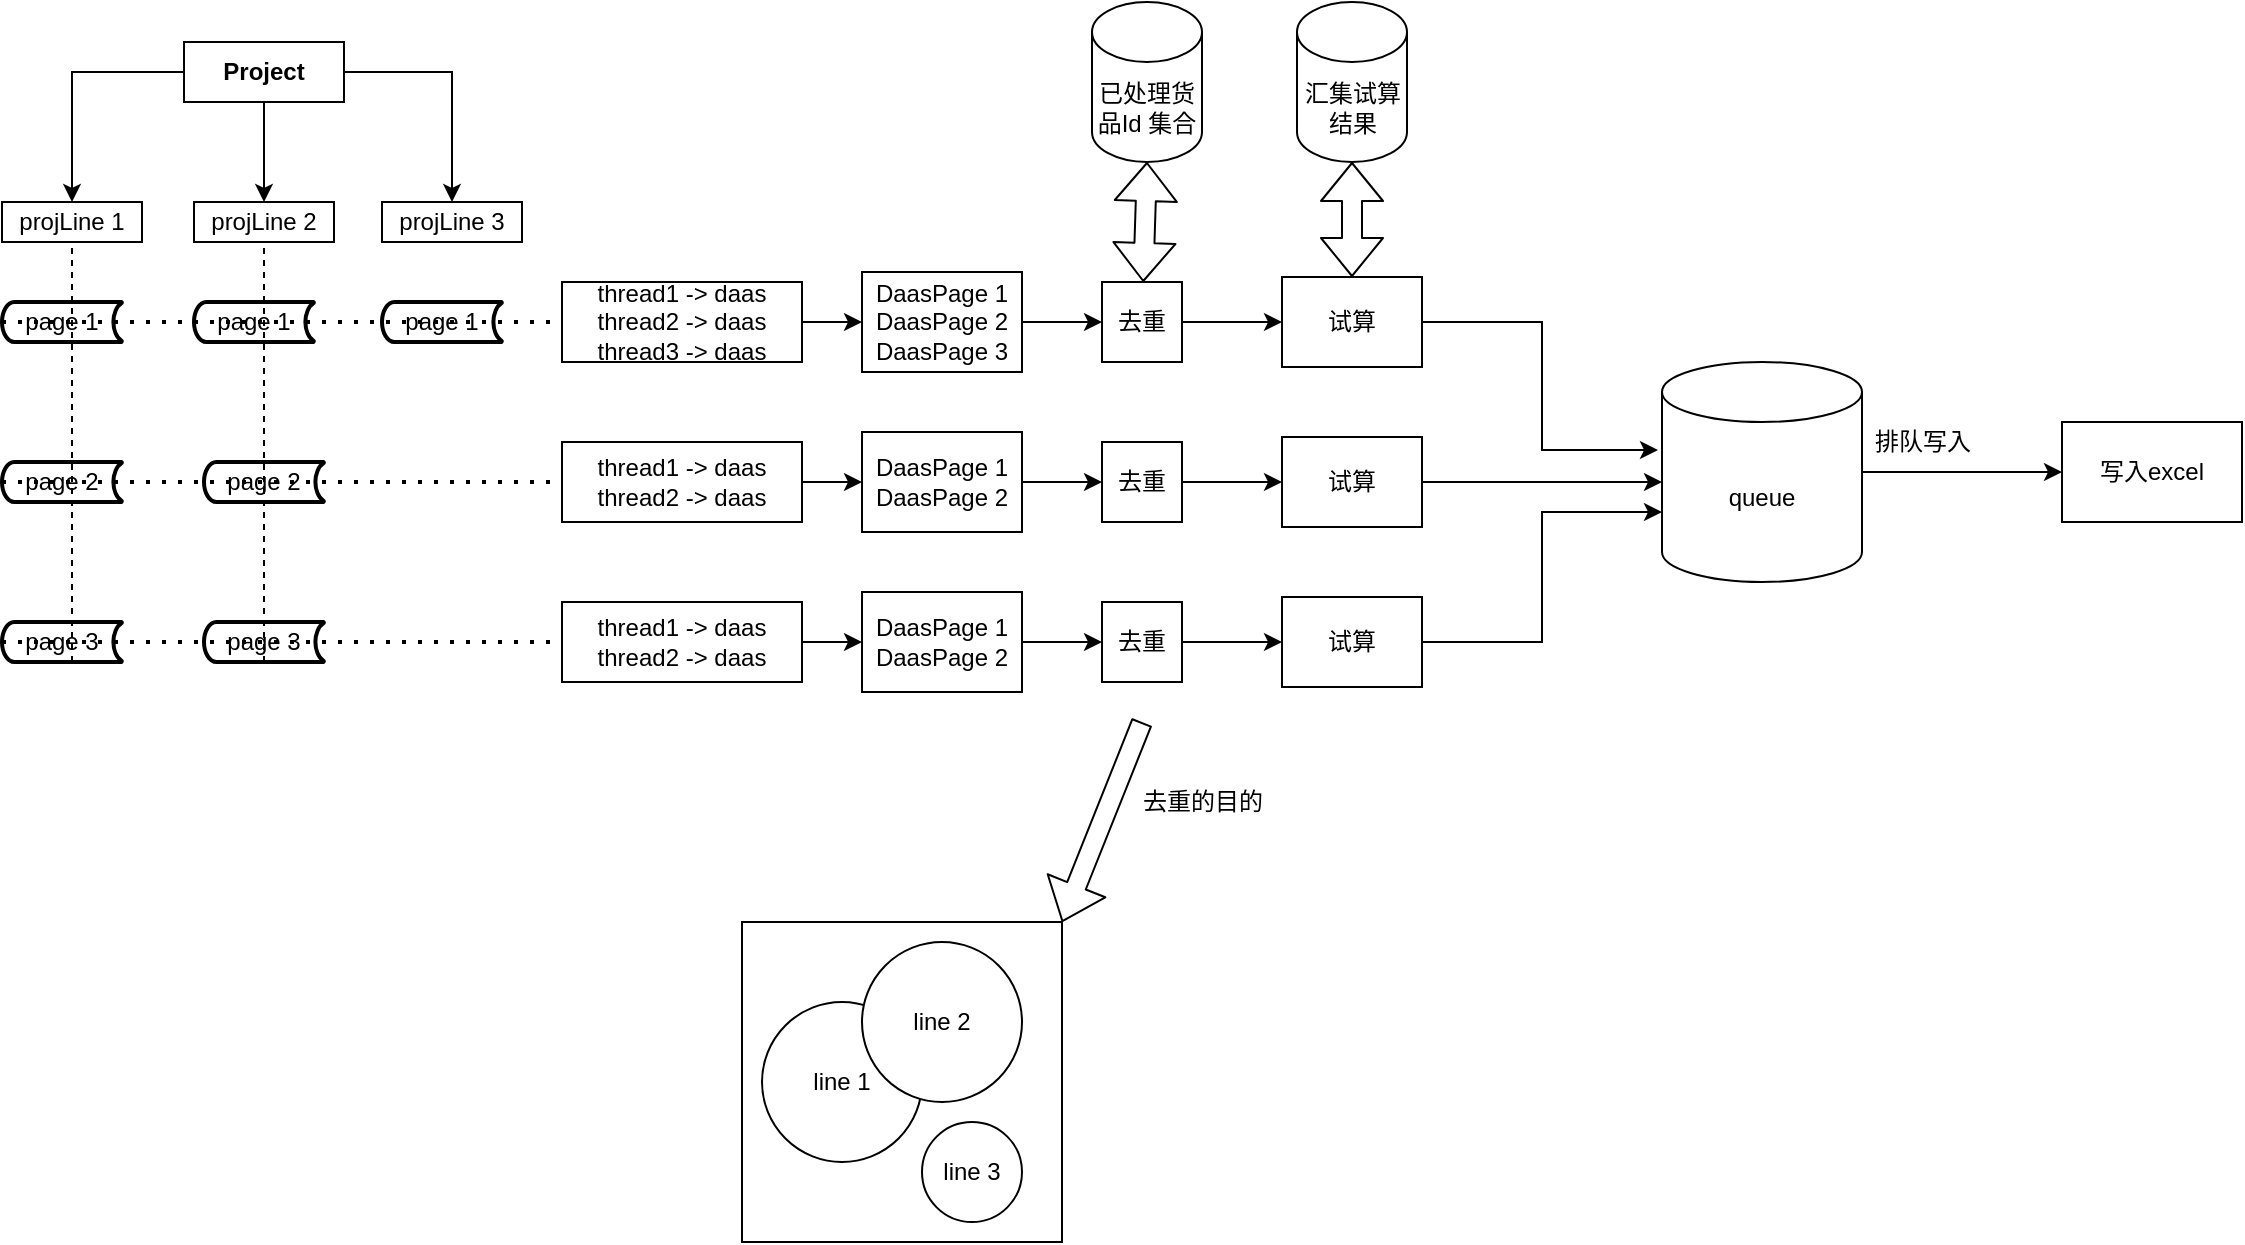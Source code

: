 <mxfile version="14.8.5" type="github">
  <diagram id="C5RBs43oDa-KdzZeNtuy" name="Page-1">
    <mxGraphModel dx="1422" dy="762" grid="1" gridSize="10" guides="1" tooltips="1" connect="1" arrows="1" fold="1" page="1" pageScale="1" pageWidth="1654" pageHeight="2336" math="0" shadow="0">
      <root>
        <mxCell id="WIyWlLk6GJQsqaUBKTNV-0" />
        <mxCell id="WIyWlLk6GJQsqaUBKTNV-1" parent="WIyWlLk6GJQsqaUBKTNV-0" />
        <mxCell id="3iObHFwWadMs1wE5Qv02-64" style="edgeStyle=orthogonalEdgeStyle;rounded=0;orthogonalLoop=1;jettySize=auto;html=1;entryX=0.5;entryY=0;entryDx=0;entryDy=0;" edge="1" parent="WIyWlLk6GJQsqaUBKTNV-1" source="3iObHFwWadMs1wE5Qv02-0" target="3iObHFwWadMs1wE5Qv02-1">
          <mxGeometry relative="1" as="geometry" />
        </mxCell>
        <mxCell id="3iObHFwWadMs1wE5Qv02-65" style="edgeStyle=orthogonalEdgeStyle;rounded=0;orthogonalLoop=1;jettySize=auto;html=1;entryX=0.5;entryY=0;entryDx=0;entryDy=0;" edge="1" parent="WIyWlLk6GJQsqaUBKTNV-1" source="3iObHFwWadMs1wE5Qv02-0" target="3iObHFwWadMs1wE5Qv02-2">
          <mxGeometry relative="1" as="geometry" />
        </mxCell>
        <mxCell id="3iObHFwWadMs1wE5Qv02-66" style="edgeStyle=orthogonalEdgeStyle;rounded=0;orthogonalLoop=1;jettySize=auto;html=1;exitX=1;exitY=0.5;exitDx=0;exitDy=0;entryX=0.5;entryY=0;entryDx=0;entryDy=0;" edge="1" parent="WIyWlLk6GJQsqaUBKTNV-1" source="3iObHFwWadMs1wE5Qv02-0" target="3iObHFwWadMs1wE5Qv02-3">
          <mxGeometry relative="1" as="geometry" />
        </mxCell>
        <mxCell id="3iObHFwWadMs1wE5Qv02-0" value="Project" style="rounded=0;whiteSpace=wrap;html=1;fontStyle=1" vertex="1" parent="WIyWlLk6GJQsqaUBKTNV-1">
          <mxGeometry x="131" y="60" width="80" height="30" as="geometry" />
        </mxCell>
        <mxCell id="3iObHFwWadMs1wE5Qv02-1" value="projLine 1" style="rounded=0;whiteSpace=wrap;html=1;" vertex="1" parent="WIyWlLk6GJQsqaUBKTNV-1">
          <mxGeometry x="40" y="140" width="70" height="20" as="geometry" />
        </mxCell>
        <mxCell id="3iObHFwWadMs1wE5Qv02-2" value="projLine 2" style="rounded=0;whiteSpace=wrap;html=1;" vertex="1" parent="WIyWlLk6GJQsqaUBKTNV-1">
          <mxGeometry x="136" y="140" width="70" height="20" as="geometry" />
        </mxCell>
        <mxCell id="3iObHFwWadMs1wE5Qv02-3" value="projLine 3" style="rounded=0;whiteSpace=wrap;html=1;" vertex="1" parent="WIyWlLk6GJQsqaUBKTNV-1">
          <mxGeometry x="230" y="140" width="70" height="20" as="geometry" />
        </mxCell>
        <mxCell id="3iObHFwWadMs1wE5Qv02-4" value="page 1" style="strokeWidth=2;html=1;shape=mxgraph.flowchart.stored_data;whiteSpace=wrap;" vertex="1" parent="WIyWlLk6GJQsqaUBKTNV-1">
          <mxGeometry x="40" y="190" width="60" height="20" as="geometry" />
        </mxCell>
        <mxCell id="3iObHFwWadMs1wE5Qv02-5" value="page 1" style="strokeWidth=2;html=1;shape=mxgraph.flowchart.stored_data;whiteSpace=wrap;" vertex="1" parent="WIyWlLk6GJQsqaUBKTNV-1">
          <mxGeometry x="136" y="190" width="60" height="20" as="geometry" />
        </mxCell>
        <mxCell id="3iObHFwWadMs1wE5Qv02-6" value="page 1" style="strokeWidth=2;html=1;shape=mxgraph.flowchart.stored_data;whiteSpace=wrap;" vertex="1" parent="WIyWlLk6GJQsqaUBKTNV-1">
          <mxGeometry x="230" y="190" width="60" height="20" as="geometry" />
        </mxCell>
        <mxCell id="3iObHFwWadMs1wE5Qv02-7" value="page 2" style="strokeWidth=2;html=1;shape=mxgraph.flowchart.stored_data;whiteSpace=wrap;" vertex="1" parent="WIyWlLk6GJQsqaUBKTNV-1">
          <mxGeometry x="40" y="270" width="60" height="20" as="geometry" />
        </mxCell>
        <mxCell id="3iObHFwWadMs1wE5Qv02-8" value="page 2" style="strokeWidth=2;html=1;shape=mxgraph.flowchart.stored_data;whiteSpace=wrap;" vertex="1" parent="WIyWlLk6GJQsqaUBKTNV-1">
          <mxGeometry x="141" y="270" width="60" height="20" as="geometry" />
        </mxCell>
        <mxCell id="3iObHFwWadMs1wE5Qv02-9" value="page 3" style="strokeWidth=2;html=1;shape=mxgraph.flowchart.stored_data;whiteSpace=wrap;" vertex="1" parent="WIyWlLk6GJQsqaUBKTNV-1">
          <mxGeometry x="141" y="350" width="60" height="20" as="geometry" />
        </mxCell>
        <mxCell id="3iObHFwWadMs1wE5Qv02-10" value="page 3" style="strokeWidth=2;html=1;shape=mxgraph.flowchart.stored_data;whiteSpace=wrap;" vertex="1" parent="WIyWlLk6GJQsqaUBKTNV-1">
          <mxGeometry x="40" y="350" width="60" height="20" as="geometry" />
        </mxCell>
        <mxCell id="3iObHFwWadMs1wE5Qv02-17" value="thread1 -&amp;gt; daas&lt;br&gt;thread2 -&amp;gt; daas&lt;br&gt;thread3 -&amp;gt; daas" style="rounded=0;whiteSpace=wrap;html=1;" vertex="1" parent="WIyWlLk6GJQsqaUBKTNV-1">
          <mxGeometry x="320" y="180" width="120" height="40" as="geometry" />
        </mxCell>
        <mxCell id="3iObHFwWadMs1wE5Qv02-18" value="DaasPage 1&lt;br&gt;DaasPage 2&lt;br&gt;DaasPage 3" style="rounded=0;whiteSpace=wrap;html=1;" vertex="1" parent="WIyWlLk6GJQsqaUBKTNV-1">
          <mxGeometry x="470" y="175" width="80" height="50" as="geometry" />
        </mxCell>
        <mxCell id="3iObHFwWadMs1wE5Qv02-20" value="" style="endArrow=classic;html=1;entryX=0;entryY=0.5;entryDx=0;entryDy=0;exitX=1;exitY=0.5;exitDx=0;exitDy=0;" edge="1" parent="WIyWlLk6GJQsqaUBKTNV-1" source="3iObHFwWadMs1wE5Qv02-17" target="3iObHFwWadMs1wE5Qv02-18">
          <mxGeometry width="50" height="50" relative="1" as="geometry">
            <mxPoint x="300" y="220" as="sourcePoint" />
            <mxPoint x="350" y="170" as="targetPoint" />
          </mxGeometry>
        </mxCell>
        <mxCell id="3iObHFwWadMs1wE5Qv02-26" style="edgeStyle=orthogonalEdgeStyle;rounded=0;orthogonalLoop=1;jettySize=auto;html=1;exitX=1;exitY=0.5;exitDx=0;exitDy=0;entryX=0;entryY=0.5;entryDx=0;entryDy=0;" edge="1" parent="WIyWlLk6GJQsqaUBKTNV-1" source="3iObHFwWadMs1wE5Qv02-21" target="3iObHFwWadMs1wE5Qv02-25">
          <mxGeometry relative="1" as="geometry" />
        </mxCell>
        <mxCell id="3iObHFwWadMs1wE5Qv02-21" value="去重" style="whiteSpace=wrap;html=1;aspect=fixed;" vertex="1" parent="WIyWlLk6GJQsqaUBKTNV-1">
          <mxGeometry x="590" y="180" width="40" height="40" as="geometry" />
        </mxCell>
        <mxCell id="3iObHFwWadMs1wE5Qv02-22" value="" style="endArrow=classic;html=1;exitX=1;exitY=0.5;exitDx=0;exitDy=0;entryX=0;entryY=0.5;entryDx=0;entryDy=0;" edge="1" parent="WIyWlLk6GJQsqaUBKTNV-1" source="3iObHFwWadMs1wE5Qv02-18" target="3iObHFwWadMs1wE5Qv02-21">
          <mxGeometry width="50" height="50" relative="1" as="geometry">
            <mxPoint x="560" y="240" as="sourcePoint" />
            <mxPoint x="610" y="190" as="targetPoint" />
          </mxGeometry>
        </mxCell>
        <mxCell id="3iObHFwWadMs1wE5Qv02-23" value="已处理货品Id 集合" style="shape=cylinder3;whiteSpace=wrap;html=1;boundedLbl=1;backgroundOutline=1;size=15;" vertex="1" parent="WIyWlLk6GJQsqaUBKTNV-1">
          <mxGeometry x="585" y="40" width="55" height="80" as="geometry" />
        </mxCell>
        <mxCell id="3iObHFwWadMs1wE5Qv02-24" value="" style="shape=flexArrow;endArrow=classic;startArrow=classic;html=1;entryX=0.5;entryY=1;entryDx=0;entryDy=0;entryPerimeter=0;" edge="1" parent="WIyWlLk6GJQsqaUBKTNV-1" source="3iObHFwWadMs1wE5Qv02-21" target="3iObHFwWadMs1wE5Qv02-23">
          <mxGeometry width="100" height="100" relative="1" as="geometry">
            <mxPoint x="570" y="230" as="sourcePoint" />
            <mxPoint x="670" y="130" as="targetPoint" />
          </mxGeometry>
        </mxCell>
        <mxCell id="3iObHFwWadMs1wE5Qv02-29" style="edgeStyle=orthogonalEdgeStyle;rounded=0;orthogonalLoop=1;jettySize=auto;html=1;exitX=1;exitY=0.5;exitDx=0;exitDy=0;entryX=-0.02;entryY=0.4;entryDx=0;entryDy=0;entryPerimeter=0;" edge="1" parent="WIyWlLk6GJQsqaUBKTNV-1" source="3iObHFwWadMs1wE5Qv02-25" target="3iObHFwWadMs1wE5Qv02-27">
          <mxGeometry relative="1" as="geometry" />
        </mxCell>
        <mxCell id="3iObHFwWadMs1wE5Qv02-25" value="试算" style="rounded=0;whiteSpace=wrap;html=1;" vertex="1" parent="WIyWlLk6GJQsqaUBKTNV-1">
          <mxGeometry x="680" y="177.5" width="70" height="45" as="geometry" />
        </mxCell>
        <mxCell id="3iObHFwWadMs1wE5Qv02-30" style="edgeStyle=orthogonalEdgeStyle;rounded=0;orthogonalLoop=1;jettySize=auto;html=1;exitX=1;exitY=0.5;exitDx=0;exitDy=0;exitPerimeter=0;entryX=0;entryY=0.5;entryDx=0;entryDy=0;" edge="1" parent="WIyWlLk6GJQsqaUBKTNV-1" source="3iObHFwWadMs1wE5Qv02-27" target="3iObHFwWadMs1wE5Qv02-28">
          <mxGeometry relative="1" as="geometry" />
        </mxCell>
        <mxCell id="3iObHFwWadMs1wE5Qv02-27" value="queue" style="shape=cylinder3;whiteSpace=wrap;html=1;boundedLbl=1;backgroundOutline=1;size=15;" vertex="1" parent="WIyWlLk6GJQsqaUBKTNV-1">
          <mxGeometry x="870" y="220" width="100" height="110" as="geometry" />
        </mxCell>
        <mxCell id="3iObHFwWadMs1wE5Qv02-28" value="写入excel" style="rounded=0;whiteSpace=wrap;html=1;" vertex="1" parent="WIyWlLk6GJQsqaUBKTNV-1">
          <mxGeometry x="1070" y="250" width="90" height="50" as="geometry" />
        </mxCell>
        <mxCell id="3iObHFwWadMs1wE5Qv02-31" value="thread1 -&amp;gt; daas&lt;br&gt;thread2 -&amp;gt; daas" style="rounded=0;whiteSpace=wrap;html=1;" vertex="1" parent="WIyWlLk6GJQsqaUBKTNV-1">
          <mxGeometry x="320" y="260" width="120" height="40" as="geometry" />
        </mxCell>
        <mxCell id="3iObHFwWadMs1wE5Qv02-32" value="DaasPage 1&lt;br&gt;DaasPage 2" style="rounded=0;whiteSpace=wrap;html=1;" vertex="1" parent="WIyWlLk6GJQsqaUBKTNV-1">
          <mxGeometry x="470" y="255" width="80" height="50" as="geometry" />
        </mxCell>
        <mxCell id="3iObHFwWadMs1wE5Qv02-33" value="" style="endArrow=classic;html=1;entryX=0;entryY=0.5;entryDx=0;entryDy=0;exitX=1;exitY=0.5;exitDx=0;exitDy=0;" edge="1" parent="WIyWlLk6GJQsqaUBKTNV-1" source="3iObHFwWadMs1wE5Qv02-31" target="3iObHFwWadMs1wE5Qv02-32">
          <mxGeometry width="50" height="50" relative="1" as="geometry">
            <mxPoint x="300" y="300" as="sourcePoint" />
            <mxPoint x="350" y="250" as="targetPoint" />
          </mxGeometry>
        </mxCell>
        <mxCell id="3iObHFwWadMs1wE5Qv02-34" style="edgeStyle=orthogonalEdgeStyle;rounded=0;orthogonalLoop=1;jettySize=auto;html=1;exitX=1;exitY=0.5;exitDx=0;exitDy=0;entryX=0;entryY=0.5;entryDx=0;entryDy=0;" edge="1" parent="WIyWlLk6GJQsqaUBKTNV-1" source="3iObHFwWadMs1wE5Qv02-35" target="3iObHFwWadMs1wE5Qv02-37">
          <mxGeometry relative="1" as="geometry" />
        </mxCell>
        <mxCell id="3iObHFwWadMs1wE5Qv02-35" value="去重" style="whiteSpace=wrap;html=1;aspect=fixed;" vertex="1" parent="WIyWlLk6GJQsqaUBKTNV-1">
          <mxGeometry x="590" y="260" width="40" height="40" as="geometry" />
        </mxCell>
        <mxCell id="3iObHFwWadMs1wE5Qv02-36" value="" style="endArrow=classic;html=1;exitX=1;exitY=0.5;exitDx=0;exitDy=0;entryX=0;entryY=0.5;entryDx=0;entryDy=0;" edge="1" parent="WIyWlLk6GJQsqaUBKTNV-1" source="3iObHFwWadMs1wE5Qv02-32" target="3iObHFwWadMs1wE5Qv02-35">
          <mxGeometry width="50" height="50" relative="1" as="geometry">
            <mxPoint x="560" y="320" as="sourcePoint" />
            <mxPoint x="610" y="270" as="targetPoint" />
          </mxGeometry>
        </mxCell>
        <mxCell id="3iObHFwWadMs1wE5Qv02-51" style="edgeStyle=orthogonalEdgeStyle;rounded=0;orthogonalLoop=1;jettySize=auto;html=1;" edge="1" parent="WIyWlLk6GJQsqaUBKTNV-1" source="3iObHFwWadMs1wE5Qv02-37">
          <mxGeometry relative="1" as="geometry">
            <mxPoint x="870" y="280" as="targetPoint" />
          </mxGeometry>
        </mxCell>
        <mxCell id="3iObHFwWadMs1wE5Qv02-37" value="试算" style="rounded=0;whiteSpace=wrap;html=1;" vertex="1" parent="WIyWlLk6GJQsqaUBKTNV-1">
          <mxGeometry x="680" y="257.5" width="70" height="45" as="geometry" />
        </mxCell>
        <mxCell id="3iObHFwWadMs1wE5Qv02-38" value="thread1 -&amp;gt; daas&lt;br&gt;thread2 -&amp;gt; daas" style="rounded=0;whiteSpace=wrap;html=1;" vertex="1" parent="WIyWlLk6GJQsqaUBKTNV-1">
          <mxGeometry x="320" y="340" width="120" height="40" as="geometry" />
        </mxCell>
        <mxCell id="3iObHFwWadMs1wE5Qv02-39" value="DaasPage 1&lt;br&gt;DaasPage 2" style="rounded=0;whiteSpace=wrap;html=1;" vertex="1" parent="WIyWlLk6GJQsqaUBKTNV-1">
          <mxGeometry x="470" y="335" width="80" height="50" as="geometry" />
        </mxCell>
        <mxCell id="3iObHFwWadMs1wE5Qv02-40" value="" style="endArrow=classic;html=1;entryX=0;entryY=0.5;entryDx=0;entryDy=0;exitX=1;exitY=0.5;exitDx=0;exitDy=0;" edge="1" parent="WIyWlLk6GJQsqaUBKTNV-1" source="3iObHFwWadMs1wE5Qv02-38" target="3iObHFwWadMs1wE5Qv02-39">
          <mxGeometry width="50" height="50" relative="1" as="geometry">
            <mxPoint x="300" y="380" as="sourcePoint" />
            <mxPoint x="350" y="330" as="targetPoint" />
          </mxGeometry>
        </mxCell>
        <mxCell id="3iObHFwWadMs1wE5Qv02-41" style="edgeStyle=orthogonalEdgeStyle;rounded=0;orthogonalLoop=1;jettySize=auto;html=1;exitX=1;exitY=0.5;exitDx=0;exitDy=0;entryX=0;entryY=0.5;entryDx=0;entryDy=0;" edge="1" parent="WIyWlLk6GJQsqaUBKTNV-1" source="3iObHFwWadMs1wE5Qv02-42" target="3iObHFwWadMs1wE5Qv02-44">
          <mxGeometry relative="1" as="geometry" />
        </mxCell>
        <mxCell id="3iObHFwWadMs1wE5Qv02-42" value="去重" style="whiteSpace=wrap;html=1;aspect=fixed;" vertex="1" parent="WIyWlLk6GJQsqaUBKTNV-1">
          <mxGeometry x="590" y="340" width="40" height="40" as="geometry" />
        </mxCell>
        <mxCell id="3iObHFwWadMs1wE5Qv02-43" value="" style="endArrow=classic;html=1;exitX=1;exitY=0.5;exitDx=0;exitDy=0;entryX=0;entryY=0.5;entryDx=0;entryDy=0;" edge="1" parent="WIyWlLk6GJQsqaUBKTNV-1" source="3iObHFwWadMs1wE5Qv02-39" target="3iObHFwWadMs1wE5Qv02-42">
          <mxGeometry width="50" height="50" relative="1" as="geometry">
            <mxPoint x="560" y="400" as="sourcePoint" />
            <mxPoint x="610" y="350" as="targetPoint" />
          </mxGeometry>
        </mxCell>
        <mxCell id="3iObHFwWadMs1wE5Qv02-52" style="edgeStyle=orthogonalEdgeStyle;rounded=0;orthogonalLoop=1;jettySize=auto;html=1;entryX=0;entryY=0;entryDx=0;entryDy=75;entryPerimeter=0;" edge="1" parent="WIyWlLk6GJQsqaUBKTNV-1" source="3iObHFwWadMs1wE5Qv02-44" target="3iObHFwWadMs1wE5Qv02-27">
          <mxGeometry relative="1" as="geometry" />
        </mxCell>
        <mxCell id="3iObHFwWadMs1wE5Qv02-44" value="试算" style="rounded=0;whiteSpace=wrap;html=1;" vertex="1" parent="WIyWlLk6GJQsqaUBKTNV-1">
          <mxGeometry x="680" y="337.5" width="70" height="45" as="geometry" />
        </mxCell>
        <mxCell id="3iObHFwWadMs1wE5Qv02-47" value="" style="endArrow=none;dashed=1;html=1;dashPattern=1 3;strokeWidth=2;exitX=0;exitY=0.5;exitDx=0;exitDy=0;exitPerimeter=0;entryX=0;entryY=0.5;entryDx=0;entryDy=0;" edge="1" parent="WIyWlLk6GJQsqaUBKTNV-1" source="3iObHFwWadMs1wE5Qv02-7" target="3iObHFwWadMs1wE5Qv02-31">
          <mxGeometry width="50" height="50" relative="1" as="geometry">
            <mxPoint x="670" y="240" as="sourcePoint" />
            <mxPoint x="720" y="190" as="targetPoint" />
          </mxGeometry>
        </mxCell>
        <mxCell id="3iObHFwWadMs1wE5Qv02-48" value="" style="endArrow=none;dashed=1;html=1;dashPattern=1 3;strokeWidth=2;entryX=0;entryY=0.5;entryDx=0;entryDy=0;exitX=0;exitY=0.5;exitDx=0;exitDy=0;exitPerimeter=0;" edge="1" parent="WIyWlLk6GJQsqaUBKTNV-1" source="3iObHFwWadMs1wE5Qv02-4" target="3iObHFwWadMs1wE5Qv02-17">
          <mxGeometry width="50" height="50" relative="1" as="geometry">
            <mxPoint x="45" y="200" as="sourcePoint" />
            <mxPoint x="95" y="150" as="targetPoint" />
          </mxGeometry>
        </mxCell>
        <mxCell id="3iObHFwWadMs1wE5Qv02-49" value="" style="endArrow=none;dashed=1;html=1;dashPattern=1 3;strokeWidth=2;exitX=0;exitY=0.5;exitDx=0;exitDy=0;exitPerimeter=0;entryX=0;entryY=0.5;entryDx=0;entryDy=0;" edge="1" parent="WIyWlLk6GJQsqaUBKTNV-1" source="3iObHFwWadMs1wE5Qv02-10" target="3iObHFwWadMs1wE5Qv02-38">
          <mxGeometry width="50" height="50" relative="1" as="geometry">
            <mxPoint x="600" y="240" as="sourcePoint" />
            <mxPoint x="650" y="190" as="targetPoint" />
          </mxGeometry>
        </mxCell>
        <mxCell id="3iObHFwWadMs1wE5Qv02-59" value="" style="shape=flexArrow;endArrow=classic;startArrow=classic;html=1;entryX=0.5;entryY=1;entryDx=0;entryDy=0;entryPerimeter=0;exitX=0.5;exitY=0;exitDx=0;exitDy=0;" edge="1" parent="WIyWlLk6GJQsqaUBKTNV-1" source="3iObHFwWadMs1wE5Qv02-25" target="3iObHFwWadMs1wE5Qv02-70">
          <mxGeometry width="100" height="100" relative="1" as="geometry">
            <mxPoint x="830" y="210" as="sourcePoint" />
            <mxPoint x="715" y="115" as="targetPoint" />
          </mxGeometry>
        </mxCell>
        <mxCell id="3iObHFwWadMs1wE5Qv02-60" value="排队写入" style="text;html=1;align=center;verticalAlign=middle;resizable=0;points=[];autosize=1;strokeColor=none;" vertex="1" parent="WIyWlLk6GJQsqaUBKTNV-1">
          <mxGeometry x="970" y="250" width="60" height="20" as="geometry" />
        </mxCell>
        <mxCell id="3iObHFwWadMs1wE5Qv02-67" value="" style="endArrow=none;dashed=1;html=1;entryX=0.5;entryY=1;entryDx=0;entryDy=0;" edge="1" parent="WIyWlLk6GJQsqaUBKTNV-1" target="3iObHFwWadMs1wE5Qv02-1">
          <mxGeometry width="50" height="50" relative="1" as="geometry">
            <mxPoint x="75" y="370" as="sourcePoint" />
            <mxPoint x="110" y="420" as="targetPoint" />
          </mxGeometry>
        </mxCell>
        <mxCell id="3iObHFwWadMs1wE5Qv02-69" value="" style="endArrow=none;dashed=1;html=1;entryX=0.5;entryY=1;entryDx=0;entryDy=0;exitX=0.5;exitY=1;exitDx=0;exitDy=0;exitPerimeter=0;" edge="1" parent="WIyWlLk6GJQsqaUBKTNV-1" source="3iObHFwWadMs1wE5Qv02-9" target="3iObHFwWadMs1wE5Qv02-2">
          <mxGeometry width="50" height="50" relative="1" as="geometry">
            <mxPoint x="600" y="260" as="sourcePoint" />
            <mxPoint x="650" y="210" as="targetPoint" />
          </mxGeometry>
        </mxCell>
        <mxCell id="3iObHFwWadMs1wE5Qv02-70" value="汇集试算结果" style="shape=cylinder3;whiteSpace=wrap;html=1;boundedLbl=1;backgroundOutline=1;size=15;" vertex="1" parent="WIyWlLk6GJQsqaUBKTNV-1">
          <mxGeometry x="687.5" y="40" width="55" height="80" as="geometry" />
        </mxCell>
        <mxCell id="3iObHFwWadMs1wE5Qv02-72" value="" style="whiteSpace=wrap;html=1;aspect=fixed;" vertex="1" parent="WIyWlLk6GJQsqaUBKTNV-1">
          <mxGeometry x="410" y="500" width="160" height="160" as="geometry" />
        </mxCell>
        <mxCell id="3iObHFwWadMs1wE5Qv02-73" value="line 1" style="ellipse;whiteSpace=wrap;html=1;aspect=fixed;" vertex="1" parent="WIyWlLk6GJQsqaUBKTNV-1">
          <mxGeometry x="420" y="540" width="80" height="80" as="geometry" />
        </mxCell>
        <mxCell id="3iObHFwWadMs1wE5Qv02-74" value="line 2" style="ellipse;whiteSpace=wrap;html=1;aspect=fixed;" vertex="1" parent="WIyWlLk6GJQsqaUBKTNV-1">
          <mxGeometry x="470" y="510" width="80" height="80" as="geometry" />
        </mxCell>
        <mxCell id="3iObHFwWadMs1wE5Qv02-75" value="line 3" style="ellipse;whiteSpace=wrap;html=1;aspect=fixed;" vertex="1" parent="WIyWlLk6GJQsqaUBKTNV-1">
          <mxGeometry x="500" y="600" width="50" height="50" as="geometry" />
        </mxCell>
        <mxCell id="3iObHFwWadMs1wE5Qv02-77" value="" style="shape=flexArrow;endArrow=classic;html=1;entryX=1;entryY=0;entryDx=0;entryDy=0;" edge="1" parent="WIyWlLk6GJQsqaUBKTNV-1" target="3iObHFwWadMs1wE5Qv02-72">
          <mxGeometry width="50" height="50" relative="1" as="geometry">
            <mxPoint x="610" y="400" as="sourcePoint" />
            <mxPoint x="680" y="470" as="targetPoint" />
          </mxGeometry>
        </mxCell>
        <mxCell id="3iObHFwWadMs1wE5Qv02-78" value="去重的目的&lt;br&gt;" style="text;html=1;align=center;verticalAlign=middle;resizable=0;points=[];autosize=1;strokeColor=none;" vertex="1" parent="WIyWlLk6GJQsqaUBKTNV-1">
          <mxGeometry x="600" y="430" width="80" height="20" as="geometry" />
        </mxCell>
      </root>
    </mxGraphModel>
  </diagram>
</mxfile>
